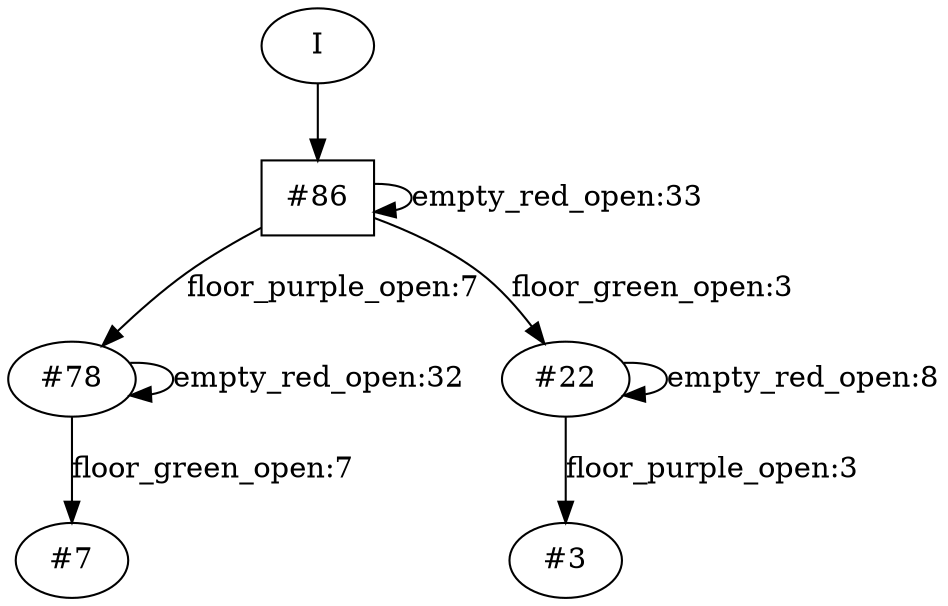 // produced with flexfringe from git commitd1cf04ada0831d0605a3651971ef9a02091d8823
// dfasat/flexfringe -h=kldistance -d=kl_data -m=2 -n=2 -x=0 -w=0 -a=0 -b=0 -f=0 -I=1 -t=1 -q=0 -y=0 -p=0.4 --output-dir=experiments/simple_running_example/flexfringe_data/dfa /Users/nicholasrenninger/Google Drive/Grad School/specification learning/code/DPFA_DTS_product_experiment/dfasatInvestigations/experiments/simple_running_example/flexfringe_data/simple_running_example_train 
digraph DFA {
	0 [label="root" shape=box];
		I -> 0;
	0 [ label="#86"  ];
		0 -> 0 [label="empty_red_open:33"  ];
		0 -> 37 [label="floor_purple_open:7"  ];
		0 -> 46 [label="floor_green_open:3"  ];
	37 [ label="#78"  ];
		37 -> 37 [label="empty_red_open:32"  ];
		37 -> 45 [label="floor_green_open:7"  ];
	45 [ label="#7"  ];
	46 [ label="#22"  ];
		46 -> 46 [label="empty_red_open:8"  ];
		46 -> 65 [label="floor_purple_open:3"  ];
	65 [ label="#3"  ];
}
